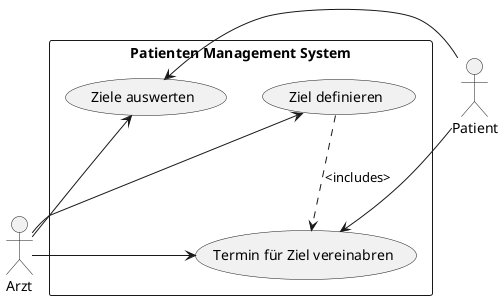 @startuml
actor Arzt
actor Patient

rectangle "Patienten Management System" as pms{
    (Ziel definieren) as goal
    (Termin für Ziel vereinabren) as date
    (Ziele auswerten) as evaluate

    goal ..> date: <includes>
}

Arzt -left-> goal
Arzt -left-> date
Arzt -left-> evaluate

Patient -right-> date
Patient -right-> evaluate



@enduml